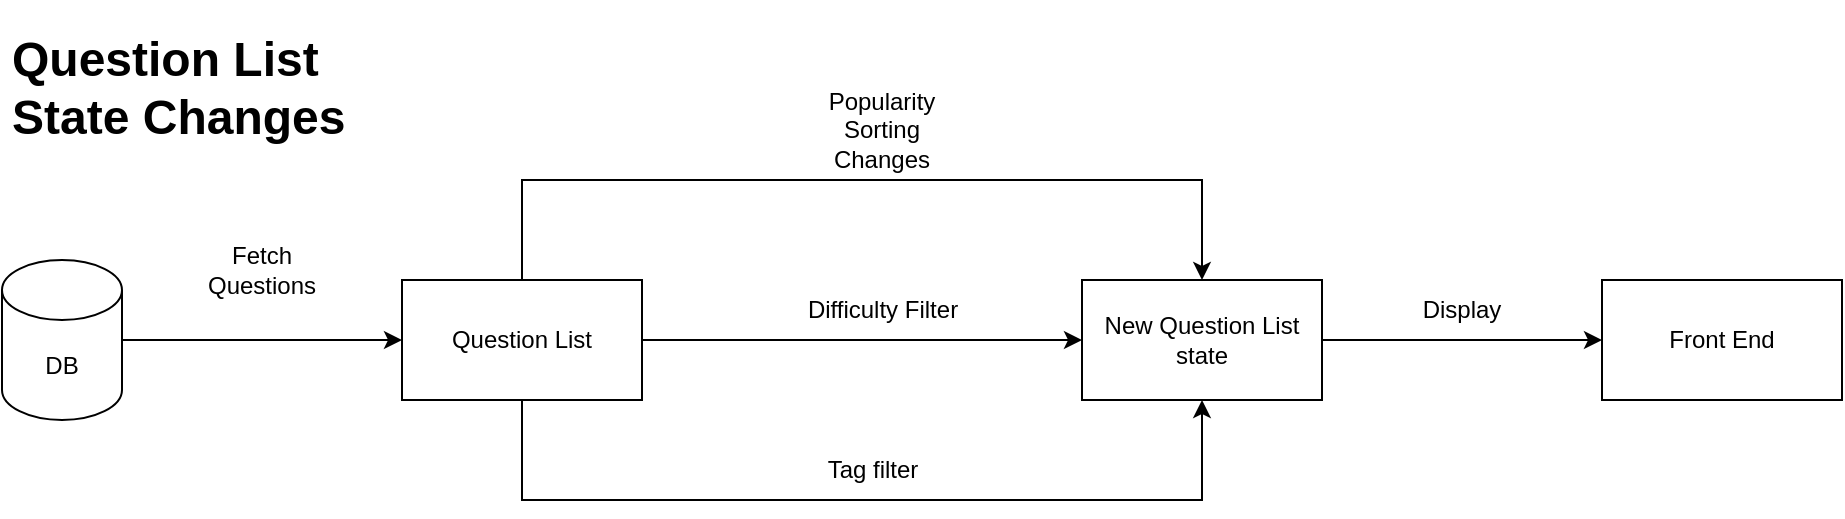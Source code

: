 <mxfile version="22.1.0" type="github">
  <diagram name="Page-1" id="tBxQxUj9iqaCNTgWhP2C">
    <mxGraphModel dx="1050" dy="542" grid="1" gridSize="10" guides="1" tooltips="1" connect="1" arrows="1" fold="1" page="1" pageScale="1" pageWidth="850" pageHeight="1100" math="0" shadow="0">
      <root>
        <mxCell id="0" />
        <mxCell id="1" parent="0" />
        <mxCell id="J9MNITx3SYzDPY4eVFVE-38" style="edgeStyle=orthogonalEdgeStyle;rounded=0;orthogonalLoop=1;jettySize=auto;html=1;entryX=0;entryY=0.5;entryDx=0;entryDy=0;" edge="1" parent="1" source="J9MNITx3SYzDPY4eVFVE-29" target="J9MNITx3SYzDPY4eVFVE-32">
          <mxGeometry relative="1" as="geometry" />
        </mxCell>
        <mxCell id="J9MNITx3SYzDPY4eVFVE-29" value="DB" style="shape=cylinder3;whiteSpace=wrap;html=1;boundedLbl=1;backgroundOutline=1;size=15;" vertex="1" parent="1">
          <mxGeometry x="80" y="280" width="60" height="80" as="geometry" />
        </mxCell>
        <mxCell id="J9MNITx3SYzDPY4eVFVE-41" style="edgeStyle=orthogonalEdgeStyle;rounded=0;orthogonalLoop=1;jettySize=auto;html=1;entryX=0.5;entryY=0;entryDx=0;entryDy=0;" edge="1" parent="1" source="J9MNITx3SYzDPY4eVFVE-32" target="J9MNITx3SYzDPY4eVFVE-40">
          <mxGeometry relative="1" as="geometry">
            <Array as="points">
              <mxPoint x="340" y="240" />
              <mxPoint x="680" y="240" />
            </Array>
          </mxGeometry>
        </mxCell>
        <mxCell id="J9MNITx3SYzDPY4eVFVE-42" style="edgeStyle=orthogonalEdgeStyle;rounded=0;orthogonalLoop=1;jettySize=auto;html=1;entryX=0.5;entryY=1;entryDx=0;entryDy=0;" edge="1" parent="1" source="J9MNITx3SYzDPY4eVFVE-32" target="J9MNITx3SYzDPY4eVFVE-40">
          <mxGeometry relative="1" as="geometry">
            <Array as="points">
              <mxPoint x="340" y="400" />
              <mxPoint x="680" y="400" />
            </Array>
          </mxGeometry>
        </mxCell>
        <mxCell id="J9MNITx3SYzDPY4eVFVE-43" style="edgeStyle=orthogonalEdgeStyle;rounded=0;orthogonalLoop=1;jettySize=auto;html=1;entryX=0;entryY=0.5;entryDx=0;entryDy=0;" edge="1" parent="1" source="J9MNITx3SYzDPY4eVFVE-32" target="J9MNITx3SYzDPY4eVFVE-40">
          <mxGeometry relative="1" as="geometry" />
        </mxCell>
        <mxCell id="J9MNITx3SYzDPY4eVFVE-32" value="Question List" style="rounded=0;whiteSpace=wrap;html=1;" vertex="1" parent="1">
          <mxGeometry x="280" y="290" width="120" height="60" as="geometry" />
        </mxCell>
        <mxCell id="J9MNITx3SYzDPY4eVFVE-39" value="Fetch Questions" style="text;html=1;strokeColor=none;fillColor=none;align=center;verticalAlign=middle;whiteSpace=wrap;rounded=0;" vertex="1" parent="1">
          <mxGeometry x="180" y="270" width="60" height="30" as="geometry" />
        </mxCell>
        <mxCell id="J9MNITx3SYzDPY4eVFVE-47" style="edgeStyle=orthogonalEdgeStyle;rounded=0;orthogonalLoop=1;jettySize=auto;html=1;entryX=0;entryY=0.5;entryDx=0;entryDy=0;" edge="1" parent="1" source="J9MNITx3SYzDPY4eVFVE-40" target="J9MNITx3SYzDPY4eVFVE-48">
          <mxGeometry relative="1" as="geometry">
            <mxPoint x="800" y="320" as="targetPoint" />
          </mxGeometry>
        </mxCell>
        <mxCell id="J9MNITx3SYzDPY4eVFVE-40" value="New Question List state" style="rounded=0;whiteSpace=wrap;html=1;" vertex="1" parent="1">
          <mxGeometry x="620" y="290" width="120" height="60" as="geometry" />
        </mxCell>
        <mxCell id="J9MNITx3SYzDPY4eVFVE-44" value="Popularity Sorting Changes" style="text;html=1;strokeColor=none;fillColor=none;align=center;verticalAlign=middle;whiteSpace=wrap;rounded=0;" vertex="1" parent="1">
          <mxGeometry x="490" y="200" width="60" height="30" as="geometry" />
        </mxCell>
        <mxCell id="J9MNITx3SYzDPY4eVFVE-45" value="Difficulty Filter" style="text;html=1;align=center;verticalAlign=middle;resizable=0;points=[];autosize=1;strokeColor=none;fillColor=none;" vertex="1" parent="1">
          <mxGeometry x="470" y="290" width="100" height="30" as="geometry" />
        </mxCell>
        <mxCell id="J9MNITx3SYzDPY4eVFVE-46" value="Tag filter" style="text;html=1;align=center;verticalAlign=middle;resizable=0;points=[];autosize=1;strokeColor=none;fillColor=none;" vertex="1" parent="1">
          <mxGeometry x="480" y="370" width="70" height="30" as="geometry" />
        </mxCell>
        <mxCell id="J9MNITx3SYzDPY4eVFVE-48" value="Front End" style="rounded=0;whiteSpace=wrap;html=1;" vertex="1" parent="1">
          <mxGeometry x="880" y="290" width="120" height="60" as="geometry" />
        </mxCell>
        <mxCell id="J9MNITx3SYzDPY4eVFVE-49" value="Display" style="text;html=1;strokeColor=none;fillColor=none;align=center;verticalAlign=middle;whiteSpace=wrap;rounded=0;" vertex="1" parent="1">
          <mxGeometry x="780" y="290" width="60" height="30" as="geometry" />
        </mxCell>
        <mxCell id="J9MNITx3SYzDPY4eVFVE-51" value="&lt;h1&gt;Question List State Changes&lt;/h1&gt;" style="text;html=1;strokeColor=none;fillColor=none;spacing=5;spacingTop=-20;whiteSpace=wrap;overflow=hidden;rounded=0;" vertex="1" parent="1">
          <mxGeometry x="80" y="160" width="190" height="120" as="geometry" />
        </mxCell>
      </root>
    </mxGraphModel>
  </diagram>
</mxfile>
